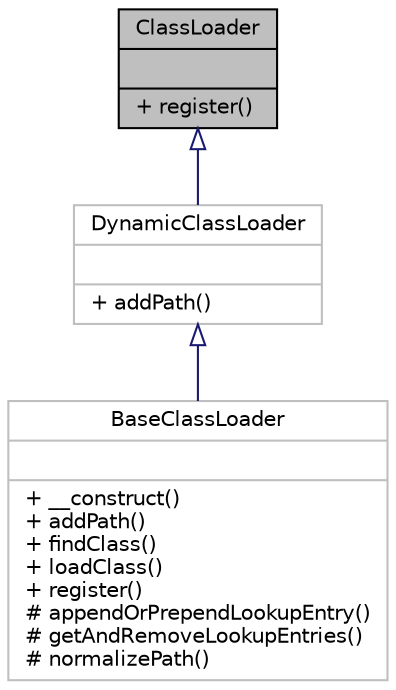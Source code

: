 digraph "ClassLoader"
{
 // INTERACTIVE_SVG=YES
 // LATEX_PDF_SIZE
  edge [fontname="Helvetica",fontsize="10",labelfontname="Helvetica",labelfontsize="10"];
  node [fontname="Helvetica",fontsize="10",shape=record];
  Node1 [label="{ClassLoader\n||+ register()\l}",height=0.2,width=0.4,color="black", fillcolor="grey75", style="filled", fontcolor="black",tooltip=" "];
  Node1 -> Node2 [dir="back",color="midnightblue",fontsize="10",style="solid",arrowtail="onormal",fontname="Helvetica"];
  Node2 [label="{DynamicClassLoader\n||+ addPath()\l}",height=0.2,width=0.4,color="grey75", fillcolor="white", style="filled",URL="$d1/d4f/interface_dynamic_class_loader.html",tooltip=" "];
  Node2 -> Node3 [dir="back",color="midnightblue",fontsize="10",style="solid",arrowtail="onormal",fontname="Helvetica"];
  Node3 [label="{BaseClassLoader\n||+ __construct()\l+ addPath()\l+ findClass()\l+ loadClass()\l+ register()\l# appendOrPrependLookupEntry()\l# getAndRemoveLookupEntries()\l# normalizePath()\l}",height=0.2,width=0.4,color="grey75", fillcolor="white", style="filled",URL="$da/d17/class_base_class_loader.html",tooltip=" "];
}
